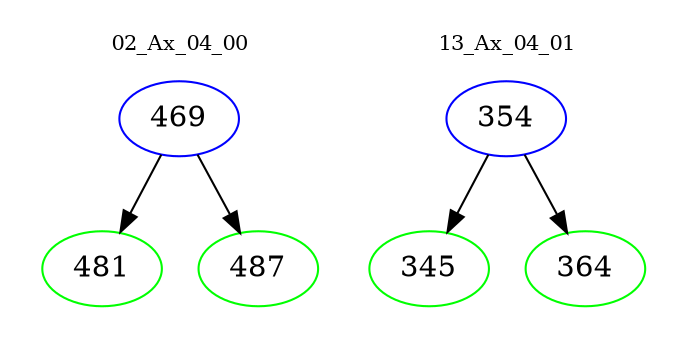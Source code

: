 digraph{
subgraph cluster_0 {
color = white
label = "02_Ax_04_00";
fontsize=10;
T0_469 [label="469", color="blue"]
T0_469 -> T0_481 [color="black"]
T0_481 [label="481", color="green"]
T0_469 -> T0_487 [color="black"]
T0_487 [label="487", color="green"]
}
subgraph cluster_1 {
color = white
label = "13_Ax_04_01";
fontsize=10;
T1_354 [label="354", color="blue"]
T1_354 -> T1_345 [color="black"]
T1_345 [label="345", color="green"]
T1_354 -> T1_364 [color="black"]
T1_364 [label="364", color="green"]
}
}
